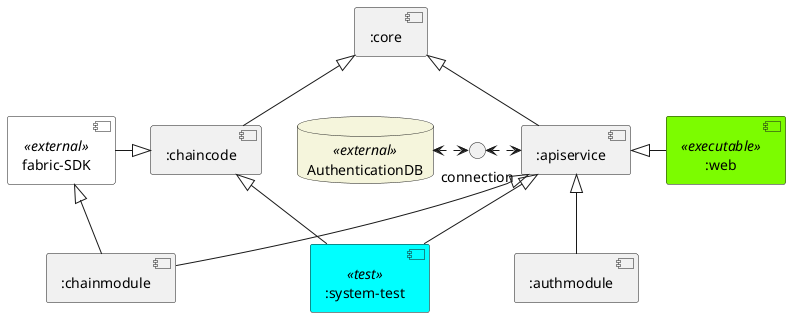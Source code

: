 @startuml system-package

skinparam component {
    BackgroundColor<<external>> White
    BackgroundColor<<test>> cyan
    BackgroundColor<<executable>> LawnGreen
}
skinparam DatabaseBackgroundColor Beige

[:core] as C0

[:chaincode] as CH
[fabric-SDK] as HF <<external>>
HF -|> CH

[:apiservice] as API
[:authmodule] as AUTH
[:chainmodule] as CHAPI
[:system-test] as SYSTEST <<test>>
[:web] as WEBAPP <<executable>>
database AuthenticationDB<<external>>

C0 <|-- CH
C0 <|-- API
API <|-- AUTH
API <|-- CHAPI 
API <|-- SYSTEST
CH <|-- SYSTEST
API <|- WEBAPP
HF <|-- CHAPI

AuthenticationDB <.right.> connection
connection <.right.> API

@enduml